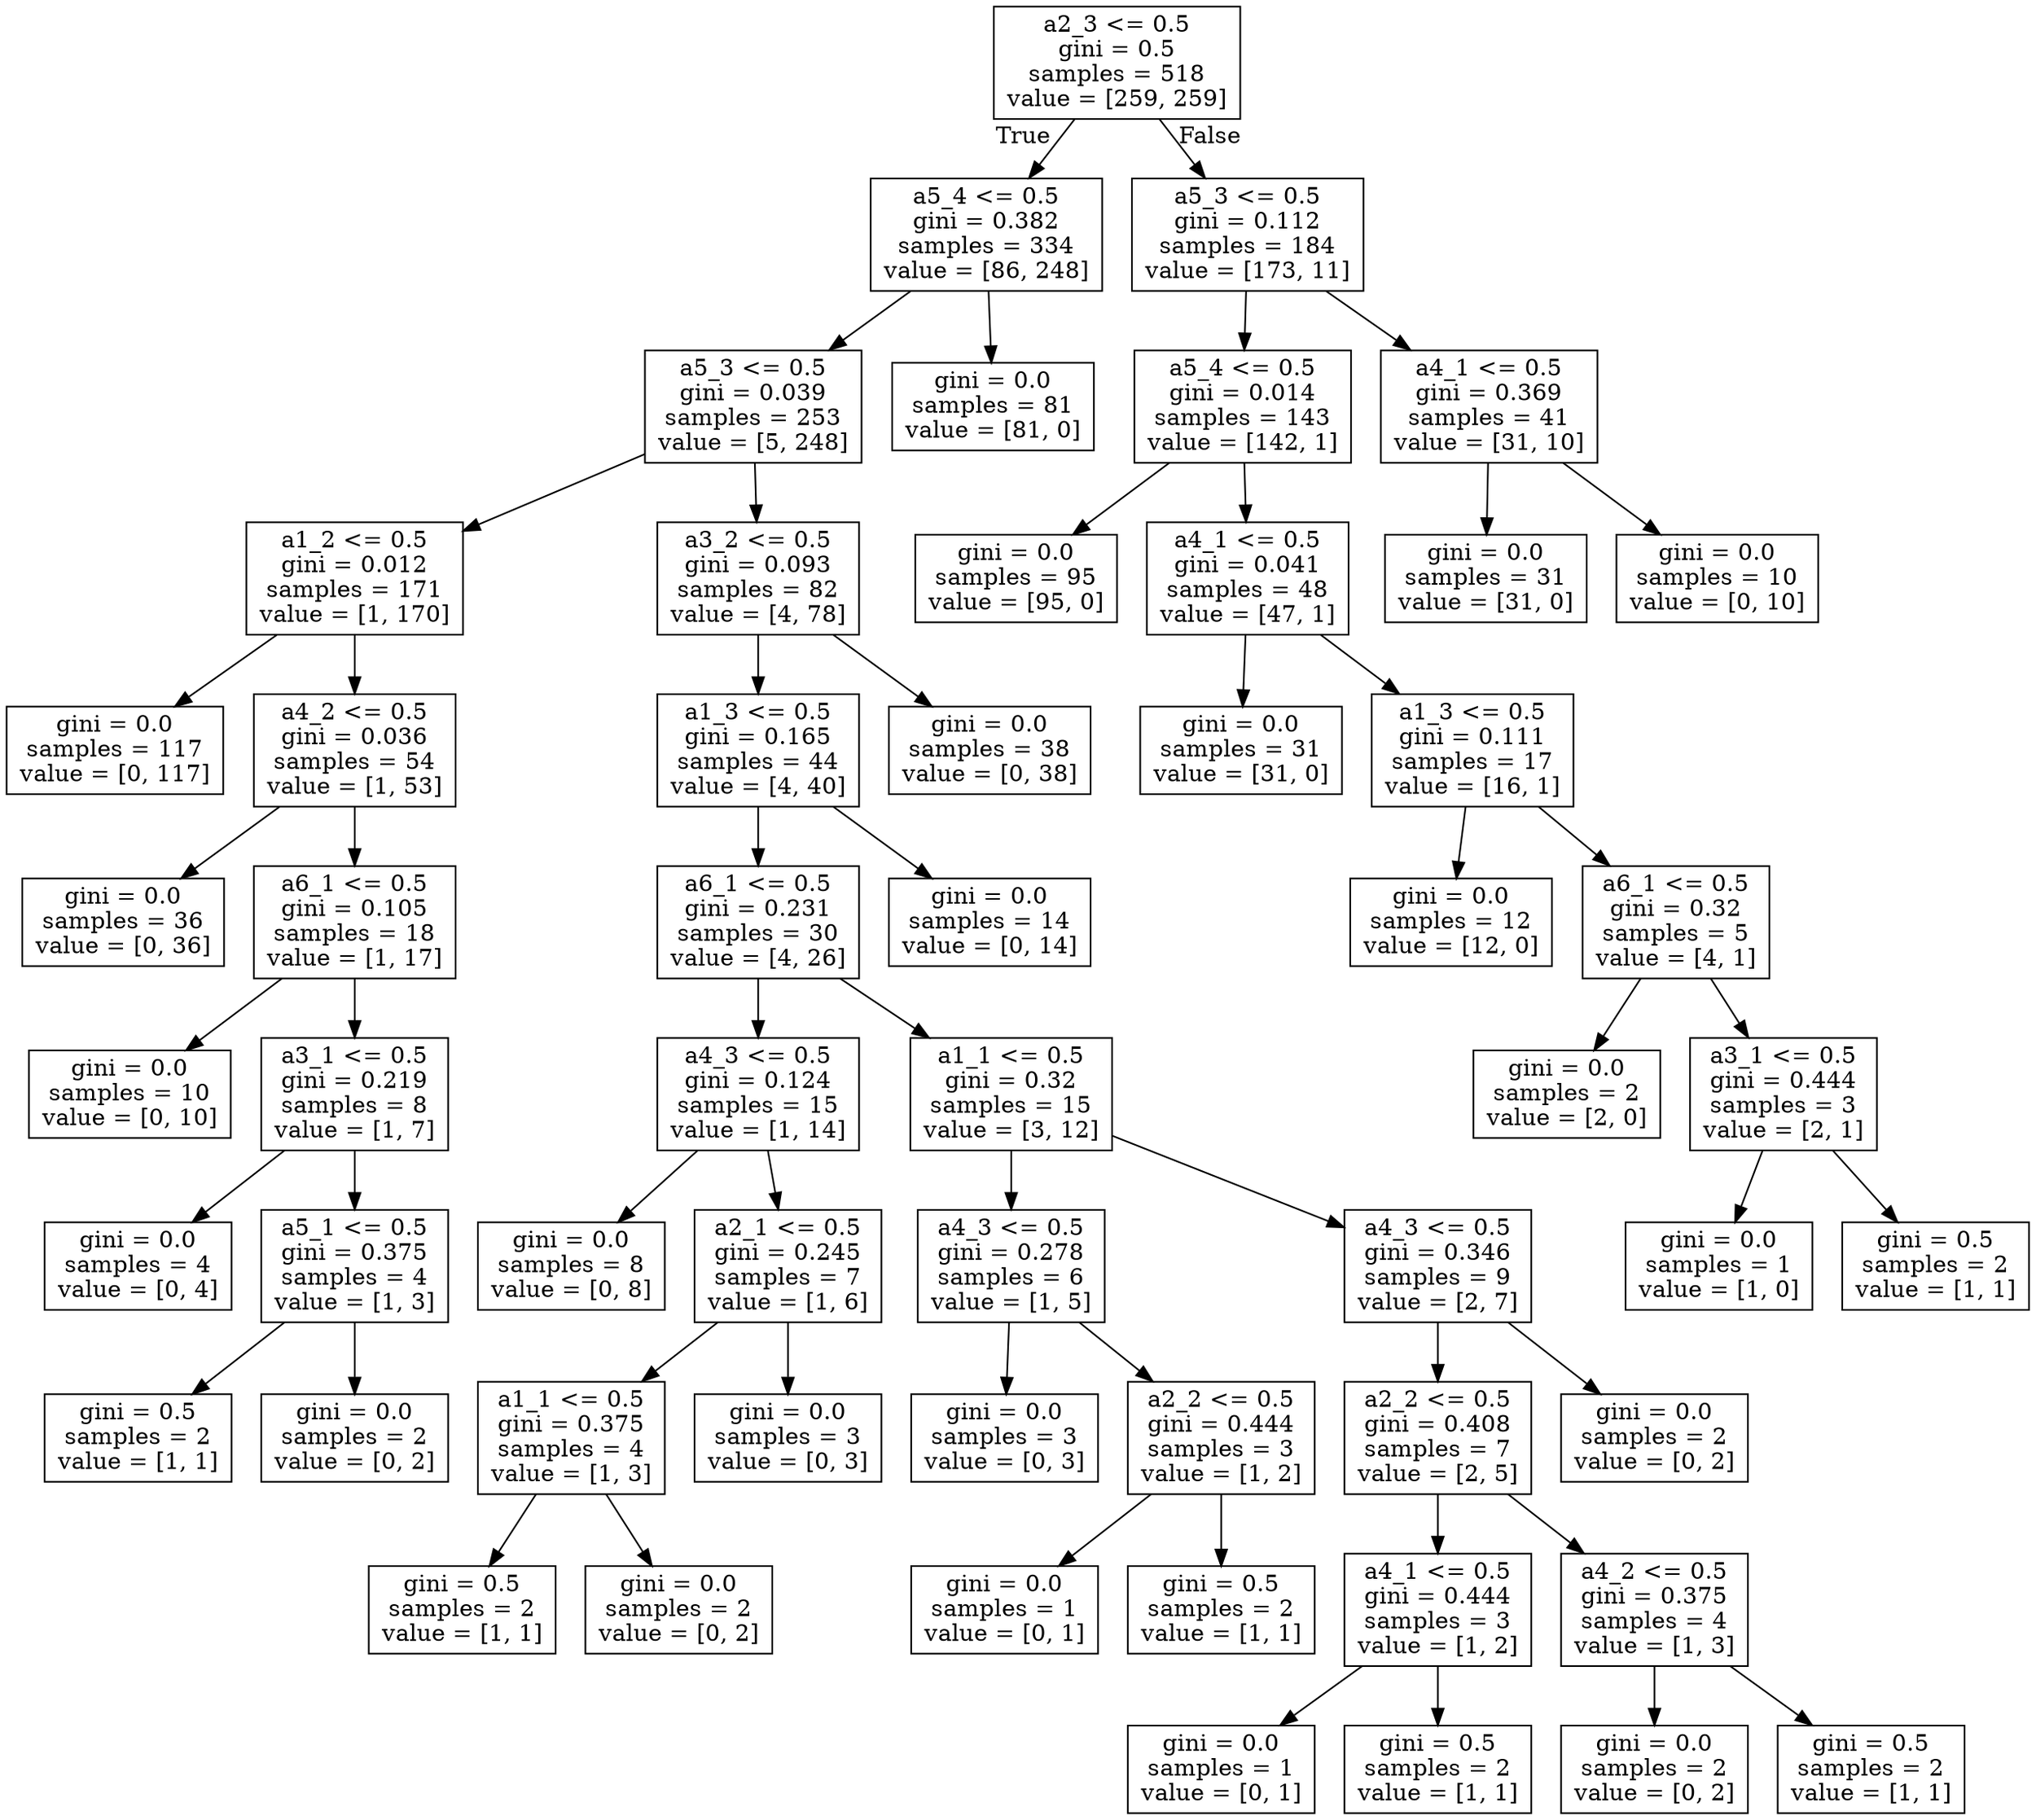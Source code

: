 digraph Tree {
node [shape=box] ;
0 [label="a2_3 <= 0.5\ngini = 0.5\nsamples = 518\nvalue = [259, 259]"] ;
1 [label="a5_4 <= 0.5\ngini = 0.382\nsamples = 334\nvalue = [86, 248]"] ;
0 -> 1 [labeldistance=2.5, labelangle=45, headlabel="True"] ;
2 [label="a5_3 <= 0.5\ngini = 0.039\nsamples = 253\nvalue = [5, 248]"] ;
1 -> 2 ;
3 [label="a1_2 <= 0.5\ngini = 0.012\nsamples = 171\nvalue = [1, 170]"] ;
2 -> 3 ;
4 [label="gini = 0.0\nsamples = 117\nvalue = [0, 117]"] ;
3 -> 4 ;
5 [label="a4_2 <= 0.5\ngini = 0.036\nsamples = 54\nvalue = [1, 53]"] ;
3 -> 5 ;
6 [label="gini = 0.0\nsamples = 36\nvalue = [0, 36]"] ;
5 -> 6 ;
7 [label="a6_1 <= 0.5\ngini = 0.105\nsamples = 18\nvalue = [1, 17]"] ;
5 -> 7 ;
8 [label="gini = 0.0\nsamples = 10\nvalue = [0, 10]"] ;
7 -> 8 ;
9 [label="a3_1 <= 0.5\ngini = 0.219\nsamples = 8\nvalue = [1, 7]"] ;
7 -> 9 ;
10 [label="gini = 0.0\nsamples = 4\nvalue = [0, 4]"] ;
9 -> 10 ;
11 [label="a5_1 <= 0.5\ngini = 0.375\nsamples = 4\nvalue = [1, 3]"] ;
9 -> 11 ;
12 [label="gini = 0.5\nsamples = 2\nvalue = [1, 1]"] ;
11 -> 12 ;
13 [label="gini = 0.0\nsamples = 2\nvalue = [0, 2]"] ;
11 -> 13 ;
14 [label="a3_2 <= 0.5\ngini = 0.093\nsamples = 82\nvalue = [4, 78]"] ;
2 -> 14 ;
15 [label="a1_3 <= 0.5\ngini = 0.165\nsamples = 44\nvalue = [4, 40]"] ;
14 -> 15 ;
16 [label="a6_1 <= 0.5\ngini = 0.231\nsamples = 30\nvalue = [4, 26]"] ;
15 -> 16 ;
17 [label="a4_3 <= 0.5\ngini = 0.124\nsamples = 15\nvalue = [1, 14]"] ;
16 -> 17 ;
18 [label="gini = 0.0\nsamples = 8\nvalue = [0, 8]"] ;
17 -> 18 ;
19 [label="a2_1 <= 0.5\ngini = 0.245\nsamples = 7\nvalue = [1, 6]"] ;
17 -> 19 ;
20 [label="a1_1 <= 0.5\ngini = 0.375\nsamples = 4\nvalue = [1, 3]"] ;
19 -> 20 ;
21 [label="gini = 0.5\nsamples = 2\nvalue = [1, 1]"] ;
20 -> 21 ;
22 [label="gini = 0.0\nsamples = 2\nvalue = [0, 2]"] ;
20 -> 22 ;
23 [label="gini = 0.0\nsamples = 3\nvalue = [0, 3]"] ;
19 -> 23 ;
24 [label="a1_1 <= 0.5\ngini = 0.32\nsamples = 15\nvalue = [3, 12]"] ;
16 -> 24 ;
25 [label="a4_3 <= 0.5\ngini = 0.278\nsamples = 6\nvalue = [1, 5]"] ;
24 -> 25 ;
26 [label="gini = 0.0\nsamples = 3\nvalue = [0, 3]"] ;
25 -> 26 ;
27 [label="a2_2 <= 0.5\ngini = 0.444\nsamples = 3\nvalue = [1, 2]"] ;
25 -> 27 ;
28 [label="gini = 0.0\nsamples = 1\nvalue = [0, 1]"] ;
27 -> 28 ;
29 [label="gini = 0.5\nsamples = 2\nvalue = [1, 1]"] ;
27 -> 29 ;
30 [label="a4_3 <= 0.5\ngini = 0.346\nsamples = 9\nvalue = [2, 7]"] ;
24 -> 30 ;
31 [label="a2_2 <= 0.5\ngini = 0.408\nsamples = 7\nvalue = [2, 5]"] ;
30 -> 31 ;
32 [label="a4_1 <= 0.5\ngini = 0.444\nsamples = 3\nvalue = [1, 2]"] ;
31 -> 32 ;
33 [label="gini = 0.0\nsamples = 1\nvalue = [0, 1]"] ;
32 -> 33 ;
34 [label="gini = 0.5\nsamples = 2\nvalue = [1, 1]"] ;
32 -> 34 ;
35 [label="a4_2 <= 0.5\ngini = 0.375\nsamples = 4\nvalue = [1, 3]"] ;
31 -> 35 ;
36 [label="gini = 0.0\nsamples = 2\nvalue = [0, 2]"] ;
35 -> 36 ;
37 [label="gini = 0.5\nsamples = 2\nvalue = [1, 1]"] ;
35 -> 37 ;
38 [label="gini = 0.0\nsamples = 2\nvalue = [0, 2]"] ;
30 -> 38 ;
39 [label="gini = 0.0\nsamples = 14\nvalue = [0, 14]"] ;
15 -> 39 ;
40 [label="gini = 0.0\nsamples = 38\nvalue = [0, 38]"] ;
14 -> 40 ;
41 [label="gini = 0.0\nsamples = 81\nvalue = [81, 0]"] ;
1 -> 41 ;
42 [label="a5_3 <= 0.5\ngini = 0.112\nsamples = 184\nvalue = [173, 11]"] ;
0 -> 42 [labeldistance=2.5, labelangle=-45, headlabel="False"] ;
43 [label="a5_4 <= 0.5\ngini = 0.014\nsamples = 143\nvalue = [142, 1]"] ;
42 -> 43 ;
44 [label="gini = 0.0\nsamples = 95\nvalue = [95, 0]"] ;
43 -> 44 ;
45 [label="a4_1 <= 0.5\ngini = 0.041\nsamples = 48\nvalue = [47, 1]"] ;
43 -> 45 ;
46 [label="gini = 0.0\nsamples = 31\nvalue = [31, 0]"] ;
45 -> 46 ;
47 [label="a1_3 <= 0.5\ngini = 0.111\nsamples = 17\nvalue = [16, 1]"] ;
45 -> 47 ;
48 [label="gini = 0.0\nsamples = 12\nvalue = [12, 0]"] ;
47 -> 48 ;
49 [label="a6_1 <= 0.5\ngini = 0.32\nsamples = 5\nvalue = [4, 1]"] ;
47 -> 49 ;
50 [label="gini = 0.0\nsamples = 2\nvalue = [2, 0]"] ;
49 -> 50 ;
51 [label="a3_1 <= 0.5\ngini = 0.444\nsamples = 3\nvalue = [2, 1]"] ;
49 -> 51 ;
52 [label="gini = 0.0\nsamples = 1\nvalue = [1, 0]"] ;
51 -> 52 ;
53 [label="gini = 0.5\nsamples = 2\nvalue = [1, 1]"] ;
51 -> 53 ;
54 [label="a4_1 <= 0.5\ngini = 0.369\nsamples = 41\nvalue = [31, 10]"] ;
42 -> 54 ;
55 [label="gini = 0.0\nsamples = 31\nvalue = [31, 0]"] ;
54 -> 55 ;
56 [label="gini = 0.0\nsamples = 10\nvalue = [0, 10]"] ;
54 -> 56 ;
}